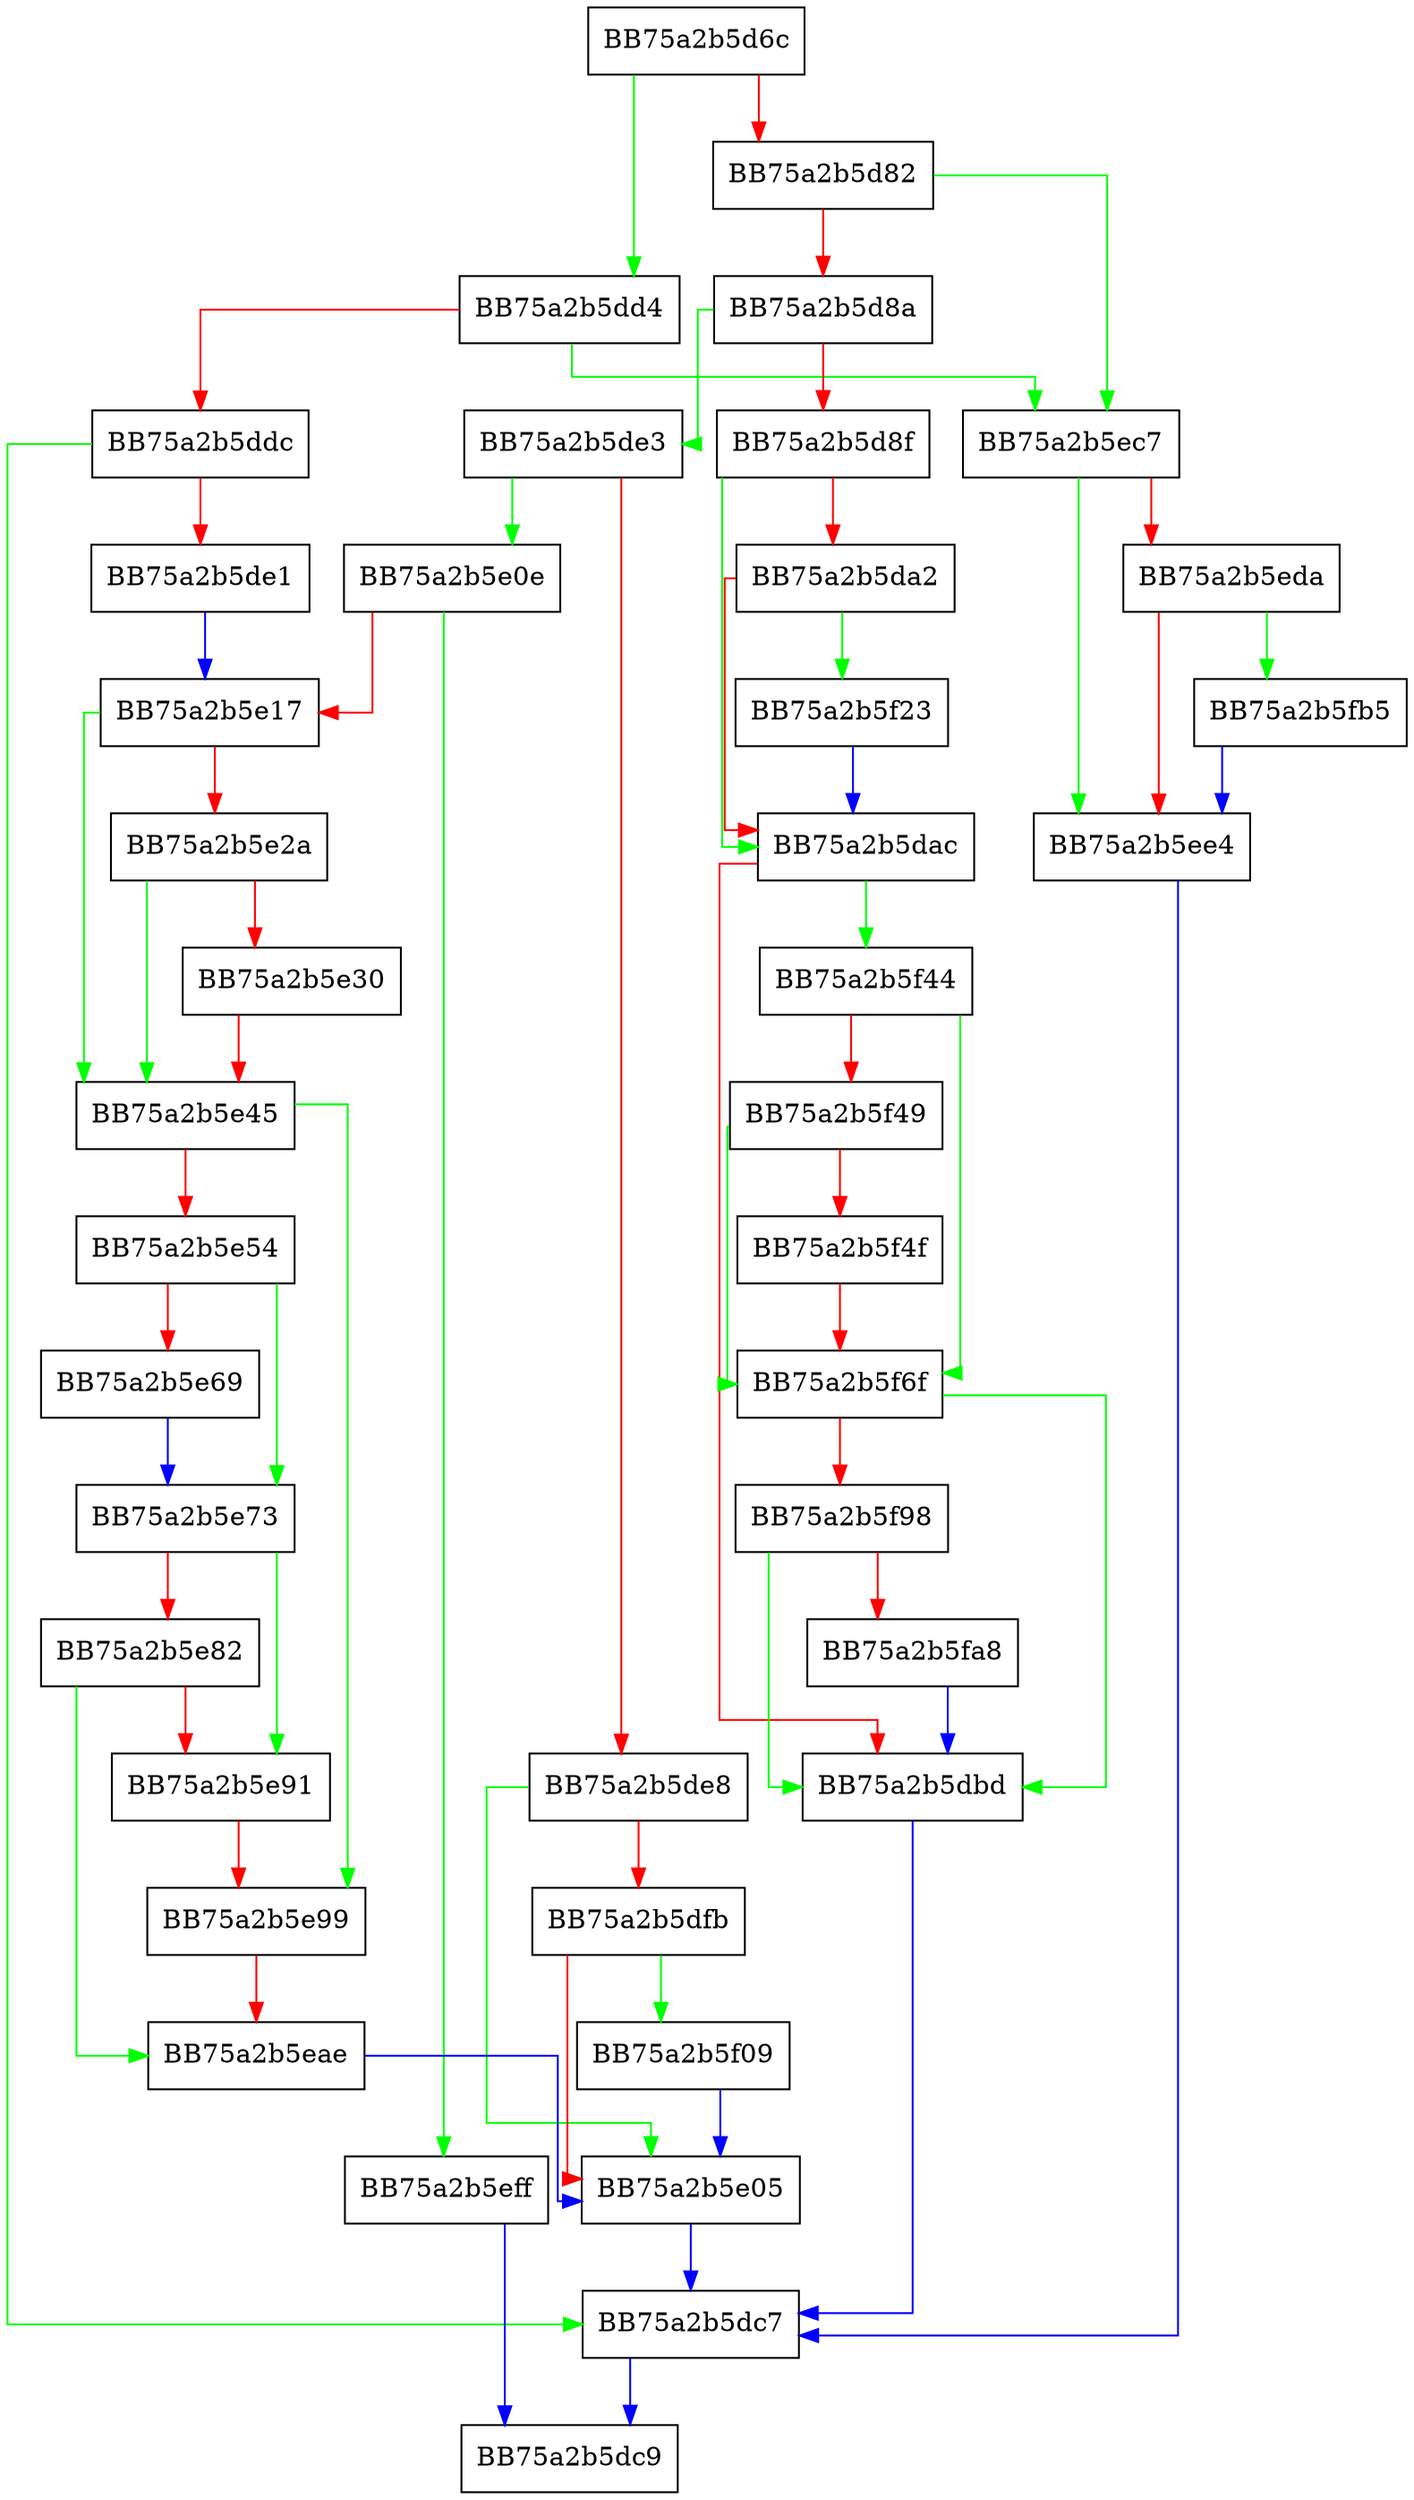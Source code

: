 digraph ecParseSpecialKeyword {
  node [shape="box"];
  graph [splines=ortho];
  BB75a2b5d6c -> BB75a2b5dd4 [color="green"];
  BB75a2b5d6c -> BB75a2b5d82 [color="red"];
  BB75a2b5d82 -> BB75a2b5ec7 [color="green"];
  BB75a2b5d82 -> BB75a2b5d8a [color="red"];
  BB75a2b5d8a -> BB75a2b5de3 [color="green"];
  BB75a2b5d8a -> BB75a2b5d8f [color="red"];
  BB75a2b5d8f -> BB75a2b5dac [color="green"];
  BB75a2b5d8f -> BB75a2b5da2 [color="red"];
  BB75a2b5da2 -> BB75a2b5f23 [color="green"];
  BB75a2b5da2 -> BB75a2b5dac [color="red"];
  BB75a2b5dac -> BB75a2b5f44 [color="green"];
  BB75a2b5dac -> BB75a2b5dbd [color="red"];
  BB75a2b5dbd -> BB75a2b5dc7 [color="blue"];
  BB75a2b5dc7 -> BB75a2b5dc9 [color="blue"];
  BB75a2b5dd4 -> BB75a2b5ec7 [color="green"];
  BB75a2b5dd4 -> BB75a2b5ddc [color="red"];
  BB75a2b5ddc -> BB75a2b5dc7 [color="green"];
  BB75a2b5ddc -> BB75a2b5de1 [color="red"];
  BB75a2b5de1 -> BB75a2b5e17 [color="blue"];
  BB75a2b5de3 -> BB75a2b5e0e [color="green"];
  BB75a2b5de3 -> BB75a2b5de8 [color="red"];
  BB75a2b5de8 -> BB75a2b5e05 [color="green"];
  BB75a2b5de8 -> BB75a2b5dfb [color="red"];
  BB75a2b5dfb -> BB75a2b5f09 [color="green"];
  BB75a2b5dfb -> BB75a2b5e05 [color="red"];
  BB75a2b5e05 -> BB75a2b5dc7 [color="blue"];
  BB75a2b5e0e -> BB75a2b5eff [color="green"];
  BB75a2b5e0e -> BB75a2b5e17 [color="red"];
  BB75a2b5e17 -> BB75a2b5e45 [color="green"];
  BB75a2b5e17 -> BB75a2b5e2a [color="red"];
  BB75a2b5e2a -> BB75a2b5e45 [color="green"];
  BB75a2b5e2a -> BB75a2b5e30 [color="red"];
  BB75a2b5e30 -> BB75a2b5e45 [color="red"];
  BB75a2b5e45 -> BB75a2b5e99 [color="green"];
  BB75a2b5e45 -> BB75a2b5e54 [color="red"];
  BB75a2b5e54 -> BB75a2b5e73 [color="green"];
  BB75a2b5e54 -> BB75a2b5e69 [color="red"];
  BB75a2b5e69 -> BB75a2b5e73 [color="blue"];
  BB75a2b5e73 -> BB75a2b5e91 [color="green"];
  BB75a2b5e73 -> BB75a2b5e82 [color="red"];
  BB75a2b5e82 -> BB75a2b5eae [color="green"];
  BB75a2b5e82 -> BB75a2b5e91 [color="red"];
  BB75a2b5e91 -> BB75a2b5e99 [color="red"];
  BB75a2b5e99 -> BB75a2b5eae [color="red"];
  BB75a2b5eae -> BB75a2b5e05 [color="blue"];
  BB75a2b5ec7 -> BB75a2b5ee4 [color="green"];
  BB75a2b5ec7 -> BB75a2b5eda [color="red"];
  BB75a2b5eda -> BB75a2b5fb5 [color="green"];
  BB75a2b5eda -> BB75a2b5ee4 [color="red"];
  BB75a2b5ee4 -> BB75a2b5dc7 [color="blue"];
  BB75a2b5eff -> BB75a2b5dc9 [color="blue"];
  BB75a2b5f09 -> BB75a2b5e05 [color="blue"];
  BB75a2b5f23 -> BB75a2b5dac [color="blue"];
  BB75a2b5f44 -> BB75a2b5f6f [color="green"];
  BB75a2b5f44 -> BB75a2b5f49 [color="red"];
  BB75a2b5f49 -> BB75a2b5f6f [color="green"];
  BB75a2b5f49 -> BB75a2b5f4f [color="red"];
  BB75a2b5f4f -> BB75a2b5f6f [color="red"];
  BB75a2b5f6f -> BB75a2b5dbd [color="green"];
  BB75a2b5f6f -> BB75a2b5f98 [color="red"];
  BB75a2b5f98 -> BB75a2b5dbd [color="green"];
  BB75a2b5f98 -> BB75a2b5fa8 [color="red"];
  BB75a2b5fa8 -> BB75a2b5dbd [color="blue"];
  BB75a2b5fb5 -> BB75a2b5ee4 [color="blue"];
}